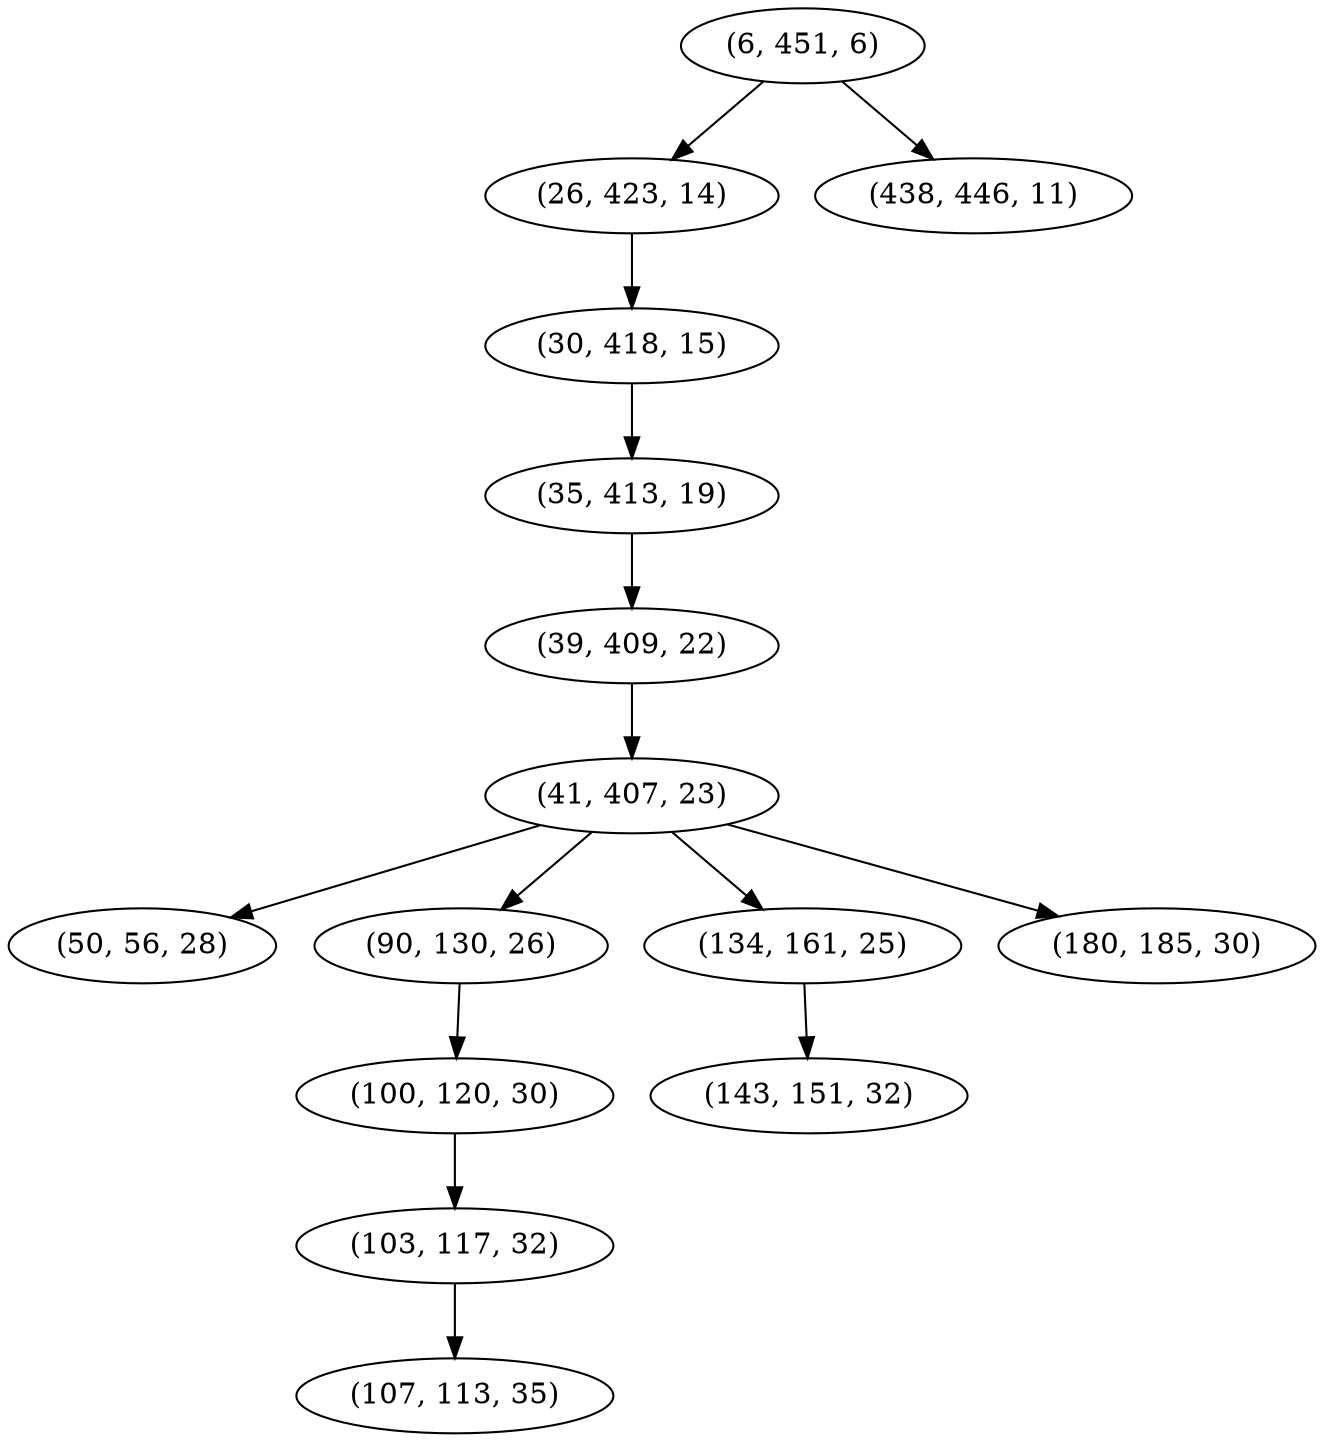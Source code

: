 digraph tree {
    "(6, 451, 6)";
    "(26, 423, 14)";
    "(30, 418, 15)";
    "(35, 413, 19)";
    "(39, 409, 22)";
    "(41, 407, 23)";
    "(50, 56, 28)";
    "(90, 130, 26)";
    "(100, 120, 30)";
    "(103, 117, 32)";
    "(107, 113, 35)";
    "(134, 161, 25)";
    "(143, 151, 32)";
    "(180, 185, 30)";
    "(438, 446, 11)";
    "(6, 451, 6)" -> "(26, 423, 14)";
    "(6, 451, 6)" -> "(438, 446, 11)";
    "(26, 423, 14)" -> "(30, 418, 15)";
    "(30, 418, 15)" -> "(35, 413, 19)";
    "(35, 413, 19)" -> "(39, 409, 22)";
    "(39, 409, 22)" -> "(41, 407, 23)";
    "(41, 407, 23)" -> "(50, 56, 28)";
    "(41, 407, 23)" -> "(90, 130, 26)";
    "(41, 407, 23)" -> "(134, 161, 25)";
    "(41, 407, 23)" -> "(180, 185, 30)";
    "(90, 130, 26)" -> "(100, 120, 30)";
    "(100, 120, 30)" -> "(103, 117, 32)";
    "(103, 117, 32)" -> "(107, 113, 35)";
    "(134, 161, 25)" -> "(143, 151, 32)";
}
